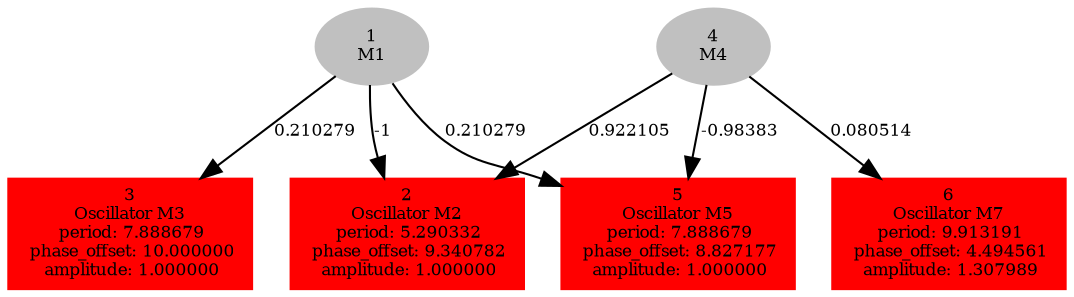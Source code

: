  digraph g{ forcelabels=true;
1[label=<1<BR/>M1>,color="grey",style=filled,fontsize=8];
2 [label=<2<BR />Oscillator M2<BR /> period: 5.290332<BR /> phase_offset: 9.340782<BR /> amplitude: 1.000000>, shape=box,color=red,style=filled,fontsize=8];3 [label=<3<BR />Oscillator M3<BR /> period: 7.888679<BR /> phase_offset: 10.000000<BR /> amplitude: 1.000000>, shape=box,color=red,style=filled,fontsize=8];4[label=<4<BR/>M4>,color="grey",style=filled,fontsize=8];
5 [label=<5<BR />Oscillator M5<BR /> period: 7.888679<BR /> phase_offset: 8.827177<BR /> amplitude: 1.000000>, shape=box,color=red,style=filled,fontsize=8];6 [label=<6<BR />Oscillator M7<BR /> period: 9.913191<BR /> phase_offset: 4.494561<BR /> amplitude: 1.307989>, shape=box,color=red,style=filled,fontsize=8];1 -> 2[label="-1 ",fontsize="8"];
1 -> 3[label="0.210279 ",fontsize="8"];
1 -> 5[label="0.210279 ",fontsize="8"];
4 -> 2[label="0.922105 ",fontsize="8"];
4 -> 5[label="-0.98383 ",fontsize="8"];
4 -> 6[label="0.080514 ",fontsize="8"];
 }

